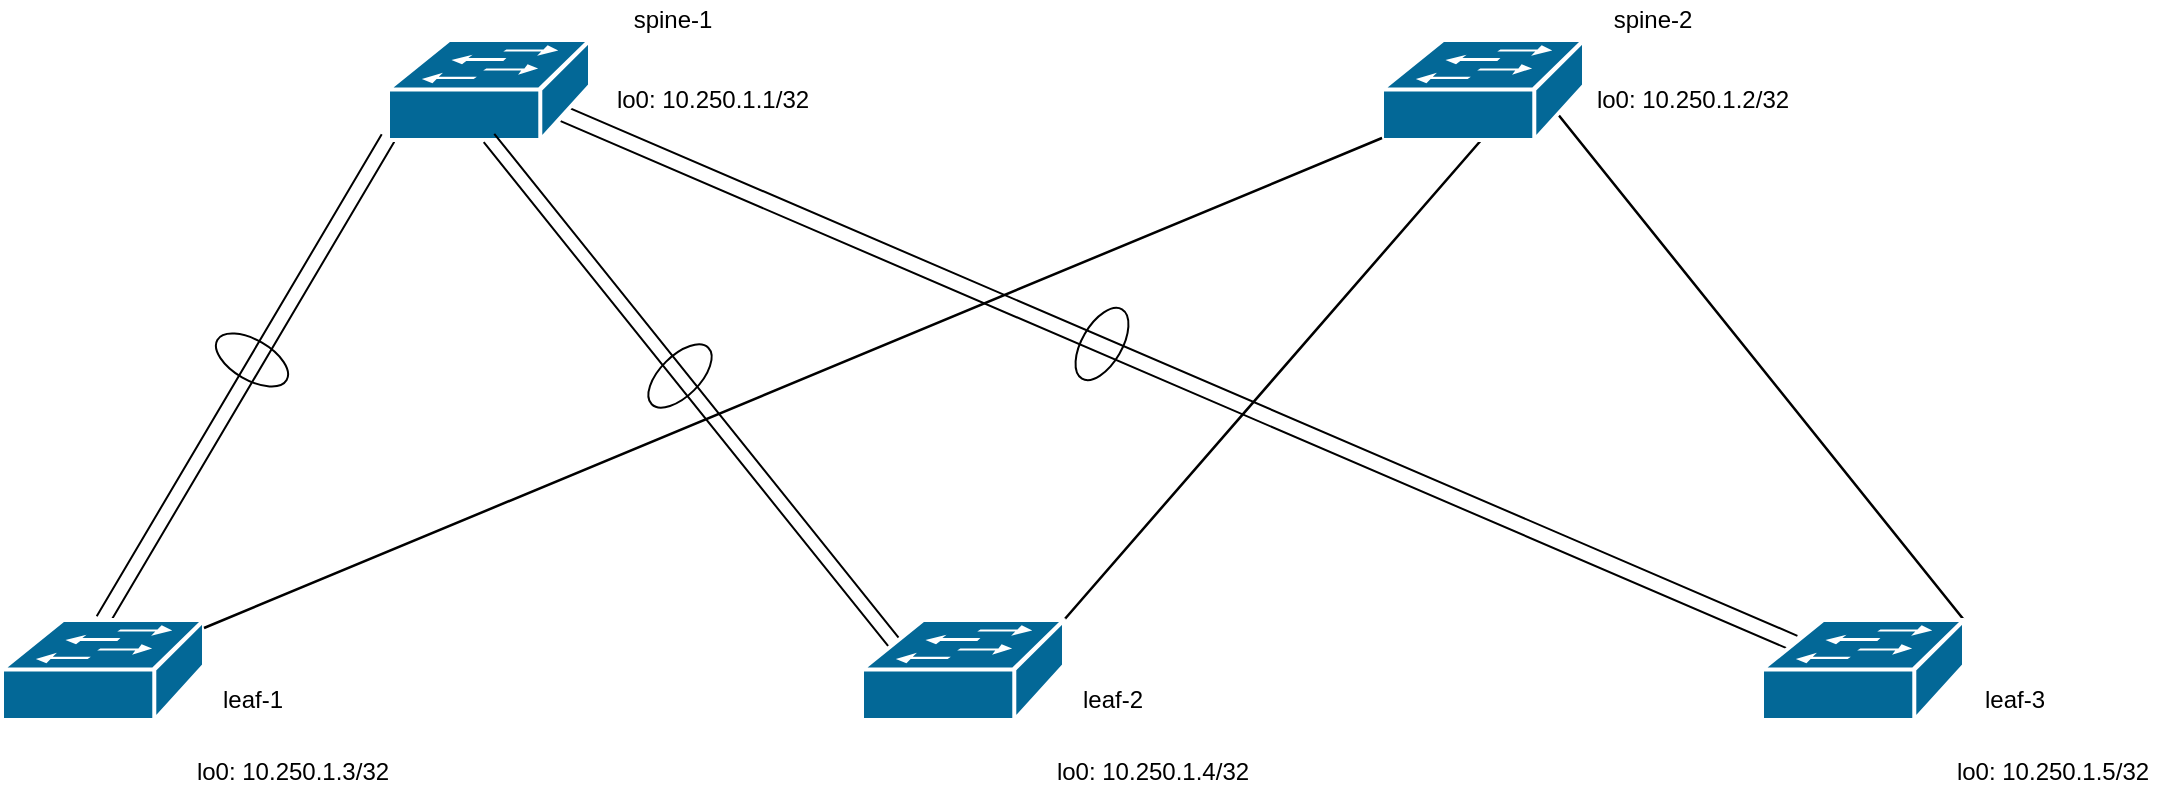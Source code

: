 <mxfile version="13.7.6" type="github">
  <diagram id="6a731a19-8d31-9384-78a2-239565b7b9f0" name="Page-1">
    <mxGraphModel dx="995" dy="677" grid="1" gridSize="10" guides="1" tooltips="1" connect="1" arrows="1" fold="1" page="1" pageScale="1" pageWidth="1169" pageHeight="827" background="#ffffff" math="0" shadow="0">
      <root>
        <mxCell id="0" />
        <mxCell id="1" value="Base 5-node" style="locked=1;" parent="0" />
        <mxCell id="baM0oSwgijgu1ItRGs0o-2263" style="edgeStyle=none;shape=link;rounded=0;orthogonalLoop=1;jettySize=auto;html=1;exitX=0;exitY=0.98;exitDx=0;exitDy=0;exitPerimeter=0;entryX=0.5;entryY=0;entryDx=0;entryDy=0;entryPerimeter=0;width=7.297;" edge="1" parent="1" source="baM0oSwgijgu1ItRGs0o-2258" target="baM0oSwgijgu1ItRGs0o-2260">
          <mxGeometry relative="1" as="geometry" />
        </mxCell>
        <mxCell id="baM0oSwgijgu1ItRGs0o-2270" style="edgeStyle=none;shape=link;rounded=0;orthogonalLoop=1;jettySize=auto;html=1;exitX=0.87;exitY=0.74;exitDx=0;exitDy=0;exitPerimeter=0;entryX=0.16;entryY=0.23;entryDx=0;entryDy=0;entryPerimeter=0;width=7.838;" edge="1" parent="1" source="baM0oSwgijgu1ItRGs0o-2258" target="baM0oSwgijgu1ItRGs0o-2262">
          <mxGeometry relative="1" as="geometry" />
        </mxCell>
        <mxCell id="baM0oSwgijgu1ItRGs0o-2258" value="" style="shape=mxgraph.cisco.switches.workgroup_switch;html=1;pointerEvents=1;dashed=0;fillColor=#036897;strokeColor=#ffffff;strokeWidth=2;verticalLabelPosition=bottom;verticalAlign=top;align=center;outlineConnect=0;" vertex="1" parent="1">
          <mxGeometry x="273" y="190" width="101" height="50" as="geometry" />
        </mxCell>
        <mxCell id="baM0oSwgijgu1ItRGs0o-2267" style="edgeStyle=none;shape=link;rounded=0;orthogonalLoop=1;jettySize=auto;html=1;exitX=0.87;exitY=0.74;exitDx=0;exitDy=0;exitPerimeter=0;entryX=1;entryY=0;entryDx=0;entryDy=0;entryPerimeter=0;width=-0.27;" edge="1" parent="1" source="baM0oSwgijgu1ItRGs0o-2259" target="baM0oSwgijgu1ItRGs0o-2262">
          <mxGeometry relative="1" as="geometry" />
        </mxCell>
        <mxCell id="baM0oSwgijgu1ItRGs0o-2271" style="edgeStyle=none;shape=link;rounded=0;orthogonalLoop=1;jettySize=auto;html=1;exitX=0.5;exitY=0.98;exitDx=0;exitDy=0;exitPerimeter=0;entryX=1;entryY=0;entryDx=0;entryDy=0;entryPerimeter=0;width=-0.27;" edge="1" parent="1" source="baM0oSwgijgu1ItRGs0o-2259" target="baM0oSwgijgu1ItRGs0o-2261">
          <mxGeometry relative="1" as="geometry" />
        </mxCell>
        <mxCell id="baM0oSwgijgu1ItRGs0o-2259" value="" style="shape=mxgraph.cisco.switches.workgroup_switch;html=1;pointerEvents=1;dashed=0;fillColor=#036897;strokeColor=#ffffff;strokeWidth=2;verticalLabelPosition=bottom;verticalAlign=top;align=center;outlineConnect=0;" vertex="1" parent="1">
          <mxGeometry x="770" y="190" width="101" height="50" as="geometry" />
        </mxCell>
        <mxCell id="baM0oSwgijgu1ItRGs0o-2260" value="" style="shape=mxgraph.cisco.switches.workgroup_switch;html=1;pointerEvents=1;dashed=0;fillColor=#036897;strokeColor=#ffffff;strokeWidth=2;verticalLabelPosition=bottom;verticalAlign=top;align=center;outlineConnect=0;" vertex="1" parent="1">
          <mxGeometry x="80" y="480" width="101" height="50" as="geometry" />
        </mxCell>
        <mxCell id="baM0oSwgijgu1ItRGs0o-2265" style="edgeStyle=none;shape=link;rounded=0;orthogonalLoop=1;jettySize=auto;html=1;exitX=0.16;exitY=0.23;exitDx=0;exitDy=0;exitPerimeter=0;entryX=0.5;entryY=0.98;entryDx=0;entryDy=0;entryPerimeter=0;width=6.757;" edge="1" parent="1" source="baM0oSwgijgu1ItRGs0o-2261" target="baM0oSwgijgu1ItRGs0o-2258">
          <mxGeometry relative="1" as="geometry" />
        </mxCell>
        <mxCell id="baM0oSwgijgu1ItRGs0o-2266" style="edgeStyle=none;shape=link;rounded=0;orthogonalLoop=1;jettySize=auto;html=1;entryX=0;entryY=0.98;entryDx=0;entryDy=0;entryPerimeter=0;width=0.27;" edge="1" parent="1" source="baM0oSwgijgu1ItRGs0o-2260" target="baM0oSwgijgu1ItRGs0o-2259">
          <mxGeometry relative="1" as="geometry" />
        </mxCell>
        <mxCell id="baM0oSwgijgu1ItRGs0o-2261" value="" style="shape=mxgraph.cisco.switches.workgroup_switch;html=1;pointerEvents=1;dashed=0;fillColor=#036897;strokeColor=#ffffff;strokeWidth=2;verticalLabelPosition=bottom;verticalAlign=top;align=center;outlineConnect=0;" vertex="1" parent="1">
          <mxGeometry x="510" y="480" width="101" height="50" as="geometry" />
        </mxCell>
        <mxCell id="baM0oSwgijgu1ItRGs0o-2262" value="" style="shape=mxgraph.cisco.switches.workgroup_switch;html=1;pointerEvents=1;dashed=0;fillColor=#036897;strokeColor=#ffffff;strokeWidth=2;verticalLabelPosition=bottom;verticalAlign=top;align=center;outlineConnect=0;" vertex="1" parent="1">
          <mxGeometry x="960" y="480" width="101" height="50" as="geometry" />
        </mxCell>
        <mxCell id="baM0oSwgijgu1ItRGs0o-2276" value="spine-1" style="text;html=1;align=center;verticalAlign=middle;resizable=0;points=[];autosize=1;" vertex="1" parent="1">
          <mxGeometry x="390" y="170" width="50" height="20" as="geometry" />
        </mxCell>
        <mxCell id="baM0oSwgijgu1ItRGs0o-2277" value="spine-2" style="text;html=1;align=center;verticalAlign=middle;resizable=0;points=[];autosize=1;" vertex="1" parent="1">
          <mxGeometry x="880" y="170" width="50" height="20" as="geometry" />
        </mxCell>
        <mxCell id="baM0oSwgijgu1ItRGs0o-2278" value="leaf-1" style="text;html=1;align=center;verticalAlign=middle;resizable=0;points=[];autosize=1;" vertex="1" parent="1">
          <mxGeometry x="180" y="510" width="50" height="20" as="geometry" />
        </mxCell>
        <mxCell id="baM0oSwgijgu1ItRGs0o-2279" value="leaf-2" style="text;html=1;align=center;verticalAlign=middle;resizable=0;points=[];autosize=1;" vertex="1" parent="1">
          <mxGeometry x="610" y="510" width="50" height="20" as="geometry" />
        </mxCell>
        <mxCell id="baM0oSwgijgu1ItRGs0o-2280" value="leaf-3" style="text;html=1;align=center;verticalAlign=middle;resizable=0;points=[];autosize=1;" vertex="1" parent="1">
          <mxGeometry x="1061" y="510" width="50" height="20" as="geometry" />
        </mxCell>
        <mxCell id="baM0oSwgijgu1ItRGs0o-2315" value="" style="ellipse;whiteSpace=wrap;html=1;fillColor=none;rotation=30;connectable=0;" vertex="1" parent="1">
          <mxGeometry x="185" y="340" width="40" height="20" as="geometry" />
        </mxCell>
        <mxCell id="baM0oSwgijgu1ItRGs0o-2319" value="" style="ellipse;whiteSpace=wrap;html=1;fillColor=none;rotation=-45;connectable=0;" vertex="1" parent="1">
          <mxGeometry x="399" y="348" width="40" height="20" as="geometry" />
        </mxCell>
        <mxCell id="baM0oSwgijgu1ItRGs0o-2320" value="" style="ellipse;whiteSpace=wrap;html=1;fillColor=none;rotation=-60;connectable=0;" vertex="1" parent="1">
          <mxGeometry x="610" y="332" width="40" height="20" as="geometry" />
        </mxCell>
        <mxCell id="baM0oSwgijgu1ItRGs0o-2273" value="Management" style="locked=1;" parent="0" visible="0" />
        <mxCell id="baM0oSwgijgu1ItRGs0o-2281" value="10.250.254.2/24" style="text;html=1;align=center;verticalAlign=middle;resizable=0;points=[];autosize=1;" vertex="1" parent="baM0oSwgijgu1ItRGs0o-2273">
          <mxGeometry x="390" y="190" width="100" height="20" as="geometry" />
        </mxCell>
        <mxCell id="baM0oSwgijgu1ItRGs0o-2282" value="10.250.254.3/24" style="text;html=1;align=center;verticalAlign=middle;resizable=0;points=[];autosize=1;" vertex="1" parent="baM0oSwgijgu1ItRGs0o-2273">
          <mxGeometry x="880" y="190" width="100" height="20" as="geometry" />
        </mxCell>
        <mxCell id="baM0oSwgijgu1ItRGs0o-2283" value="10.250.254.4" style="text;html=1;align=center;verticalAlign=middle;resizable=0;points=[];autosize=1;" vertex="1" parent="baM0oSwgijgu1ItRGs0o-2273">
          <mxGeometry x="180" y="530" width="90" height="20" as="geometry" />
        </mxCell>
        <mxCell id="baM0oSwgijgu1ItRGs0o-2284" value="10.250.254.5" style="text;html=1;align=center;verticalAlign=middle;resizable=0;points=[];autosize=1;" vertex="1" parent="baM0oSwgijgu1ItRGs0o-2273">
          <mxGeometry x="610" y="530" width="90" height="20" as="geometry" />
        </mxCell>
        <mxCell id="baM0oSwgijgu1ItRGs0o-2285" value="10.250.254.6" style="text;html=1;align=center;verticalAlign=middle;resizable=0;points=[];autosize=1;" vertex="1" parent="baM0oSwgijgu1ItRGs0o-2273">
          <mxGeometry x="1060" y="530" width="90" height="20" as="geometry" />
        </mxCell>
        <mxCell id="baM0oSwgijgu1ItRGs0o-2286" value="Loopbacks" style="locked=1;" parent="0" />
        <mxCell id="baM0oSwgijgu1ItRGs0o-2287" value="lo0: 10.250.1.1/32" style="text;html=1;align=center;verticalAlign=middle;resizable=0;points=[];autosize=1;" vertex="1" parent="baM0oSwgijgu1ItRGs0o-2286">
          <mxGeometry x="380" y="210" width="110" height="20" as="geometry" />
        </mxCell>
        <mxCell id="baM0oSwgijgu1ItRGs0o-2288" value="lo0: 10.250.1.2/32" style="text;html=1;align=center;verticalAlign=middle;resizable=0;points=[];autosize=1;" vertex="1" parent="baM0oSwgijgu1ItRGs0o-2286">
          <mxGeometry x="870" y="210" width="110" height="20" as="geometry" />
        </mxCell>
        <mxCell id="baM0oSwgijgu1ItRGs0o-2289" value="lo0: 10.250.1.3/32" style="text;html=1;align=center;verticalAlign=middle;resizable=0;points=[];autosize=1;" vertex="1" parent="baM0oSwgijgu1ItRGs0o-2286">
          <mxGeometry x="170" y="546" width="110" height="20" as="geometry" />
        </mxCell>
        <mxCell id="baM0oSwgijgu1ItRGs0o-2290" value="lo0: 10.250.1.4/32" style="text;html=1;align=center;verticalAlign=middle;resizable=0;points=[];autosize=1;" vertex="1" parent="baM0oSwgijgu1ItRGs0o-2286">
          <mxGeometry x="600" y="546" width="110" height="20" as="geometry" />
        </mxCell>
        <mxCell id="baM0oSwgijgu1ItRGs0o-2291" value="lo0: 10.250.1.5/32" style="text;html=1;align=center;verticalAlign=middle;resizable=0;points=[];autosize=1;" vertex="1" parent="baM0oSwgijgu1ItRGs0o-2286">
          <mxGeometry x="1050" y="546" width="110" height="20" as="geometry" />
        </mxCell>
        <mxCell id="baM0oSwgijgu1ItRGs0o-2292" value="Links" style="locked=1;" parent="0" visible="0" />
        <mxCell id="baM0oSwgijgu1ItRGs0o-2293" value="10.250.0.0/30" style="text;html=1;align=center;verticalAlign=middle;resizable=0;points=[];autosize=1;" vertex="1" parent="baM0oSwgijgu1ItRGs0o-2292">
          <mxGeometry x="105" y="320" width="90" height="20" as="geometry" />
        </mxCell>
        <mxCell id="baM0oSwgijgu1ItRGs0o-2294" value="10.250.0.12/30" style="text;html=1;align=center;verticalAlign=middle;resizable=0;points=[];autosize=1;" vertex="1" parent="baM0oSwgijgu1ItRGs0o-2292">
          <mxGeometry x="260" y="382" width="100" height="20" as="geometry" />
        </mxCell>
        <mxCell id="baM0oSwgijgu1ItRGs0o-2295" value="10.250.0.4/30" style="text;html=1;align=center;verticalAlign=middle;resizable=0;points=[];autosize=1;" vertex="1" parent="baM0oSwgijgu1ItRGs0o-2292">
          <mxGeometry x="398" y="434" width="90" height="20" as="geometry" />
        </mxCell>
        <mxCell id="baM0oSwgijgu1ItRGs0o-2296" value="10.250.0.16/30" style="text;html=1;align=center;verticalAlign=middle;resizable=0;points=[];autosize=1;" vertex="1" parent="baM0oSwgijgu1ItRGs0o-2292">
          <mxGeometry x="650" y="434" width="100" height="20" as="geometry" />
        </mxCell>
        <mxCell id="baM0oSwgijgu1ItRGs0o-2297" value="10.250.0.8/30" style="text;html=1;align=center;verticalAlign=middle;resizable=0;points=[];autosize=1;" vertex="1" parent="baM0oSwgijgu1ItRGs0o-2292">
          <mxGeometry x="780" y="382" width="90" height="20" as="geometry" />
        </mxCell>
        <mxCell id="baM0oSwgijgu1ItRGs0o-2298" value="10.250.0.20/30" style="text;html=1;align=center;verticalAlign=middle;resizable=0;points=[];autosize=1;" vertex="1" parent="baM0oSwgijgu1ItRGs0o-2292">
          <mxGeometry x="950" y="320" width="100" height="20" as="geometry" />
        </mxCell>
        <mxCell id="baM0oSwgijgu1ItRGs0o-2299" value=".1" style="text;html=1;align=center;verticalAlign=middle;resizable=0;points=[];autosize=1;" vertex="1" parent="baM0oSwgijgu1ItRGs0o-2292">
          <mxGeometry x="235" y="220" width="30" height="20" as="geometry" />
        </mxCell>
        <mxCell id="baM0oSwgijgu1ItRGs0o-2300" value=".2" style="text;html=1;align=center;verticalAlign=middle;resizable=0;points=[];autosize=1;" vertex="1" parent="baM0oSwgijgu1ItRGs0o-2292">
          <mxGeometry x="85" y="460" width="30" height="20" as="geometry" />
        </mxCell>
        <mxCell id="baM0oSwgijgu1ItRGs0o-2301" value=".5" style="text;html=1;align=center;verticalAlign=middle;resizable=0;points=[];autosize=1;" vertex="1" parent="baM0oSwgijgu1ItRGs0o-2292">
          <mxGeometry x="295" y="240" width="30" height="20" as="geometry" />
        </mxCell>
        <mxCell id="baM0oSwgijgu1ItRGs0o-2302" value=".6" style="text;html=1;align=center;verticalAlign=middle;resizable=0;points=[];autosize=1;" vertex="1" parent="baM0oSwgijgu1ItRGs0o-2292">
          <mxGeometry x="485" y="480" width="30" height="20" as="geometry" />
        </mxCell>
        <mxCell id="baM0oSwgijgu1ItRGs0o-2303" value=".9" style="text;html=1;align=center;verticalAlign=middle;resizable=0;points=[];autosize=1;" vertex="1" parent="baM0oSwgijgu1ItRGs0o-2292">
          <mxGeometry x="385" y="210" width="30" height="20" as="geometry" />
        </mxCell>
        <mxCell id="baM0oSwgijgu1ItRGs0o-2304" value=".10" style="text;html=1;align=center;verticalAlign=middle;resizable=0;points=[];autosize=1;" vertex="1" parent="baM0oSwgijgu1ItRGs0o-2292">
          <mxGeometry x="965" y="460" width="30" height="20" as="geometry" />
        </mxCell>
        <mxCell id="baM0oSwgijgu1ItRGs0o-2305" value=".13" style="text;html=1;align=center;verticalAlign=middle;resizable=0;points=[];autosize=1;" vertex="1" parent="baM0oSwgijgu1ItRGs0o-2292">
          <mxGeometry x="715" y="210" width="30" height="20" as="geometry" />
        </mxCell>
        <mxCell id="baM0oSwgijgu1ItRGs0o-2306" value=".14" style="text;html=1;align=center;verticalAlign=middle;resizable=0;points=[];autosize=1;" vertex="1" parent="baM0oSwgijgu1ItRGs0o-2292">
          <mxGeometry x="205" y="480" width="30" height="20" as="geometry" />
        </mxCell>
        <mxCell id="baM0oSwgijgu1ItRGs0o-2307" value=".15" style="text;html=1;align=center;verticalAlign=middle;resizable=0;points=[];autosize=1;" vertex="1" parent="baM0oSwgijgu1ItRGs0o-2292">
          <mxGeometry x="815" y="250" width="30" height="20" as="geometry" />
        </mxCell>
        <mxCell id="baM0oSwgijgu1ItRGs0o-2308" value=".16" style="text;html=1;align=center;verticalAlign=middle;resizable=0;points=[];autosize=1;" vertex="1" parent="baM0oSwgijgu1ItRGs0o-2292">
          <mxGeometry x="625" y="480" width="30" height="20" as="geometry" />
        </mxCell>
        <mxCell id="baM0oSwgijgu1ItRGs0o-2309" value=".21" style="text;html=1;align=center;verticalAlign=middle;resizable=0;points=[];autosize=1;" vertex="1" parent="baM0oSwgijgu1ItRGs0o-2292">
          <mxGeometry x="885" y="220" width="30" height="20" as="geometry" />
        </mxCell>
        <mxCell id="baM0oSwgijgu1ItRGs0o-2310" value=".22" style="text;html=1;align=center;verticalAlign=middle;resizable=0;points=[];autosize=1;" vertex="1" parent="baM0oSwgijgu1ItRGs0o-2292">
          <mxGeometry x="1065" y="440" width="30" height="20" as="geometry" />
        </mxCell>
      </root>
    </mxGraphModel>
  </diagram>
</mxfile>

